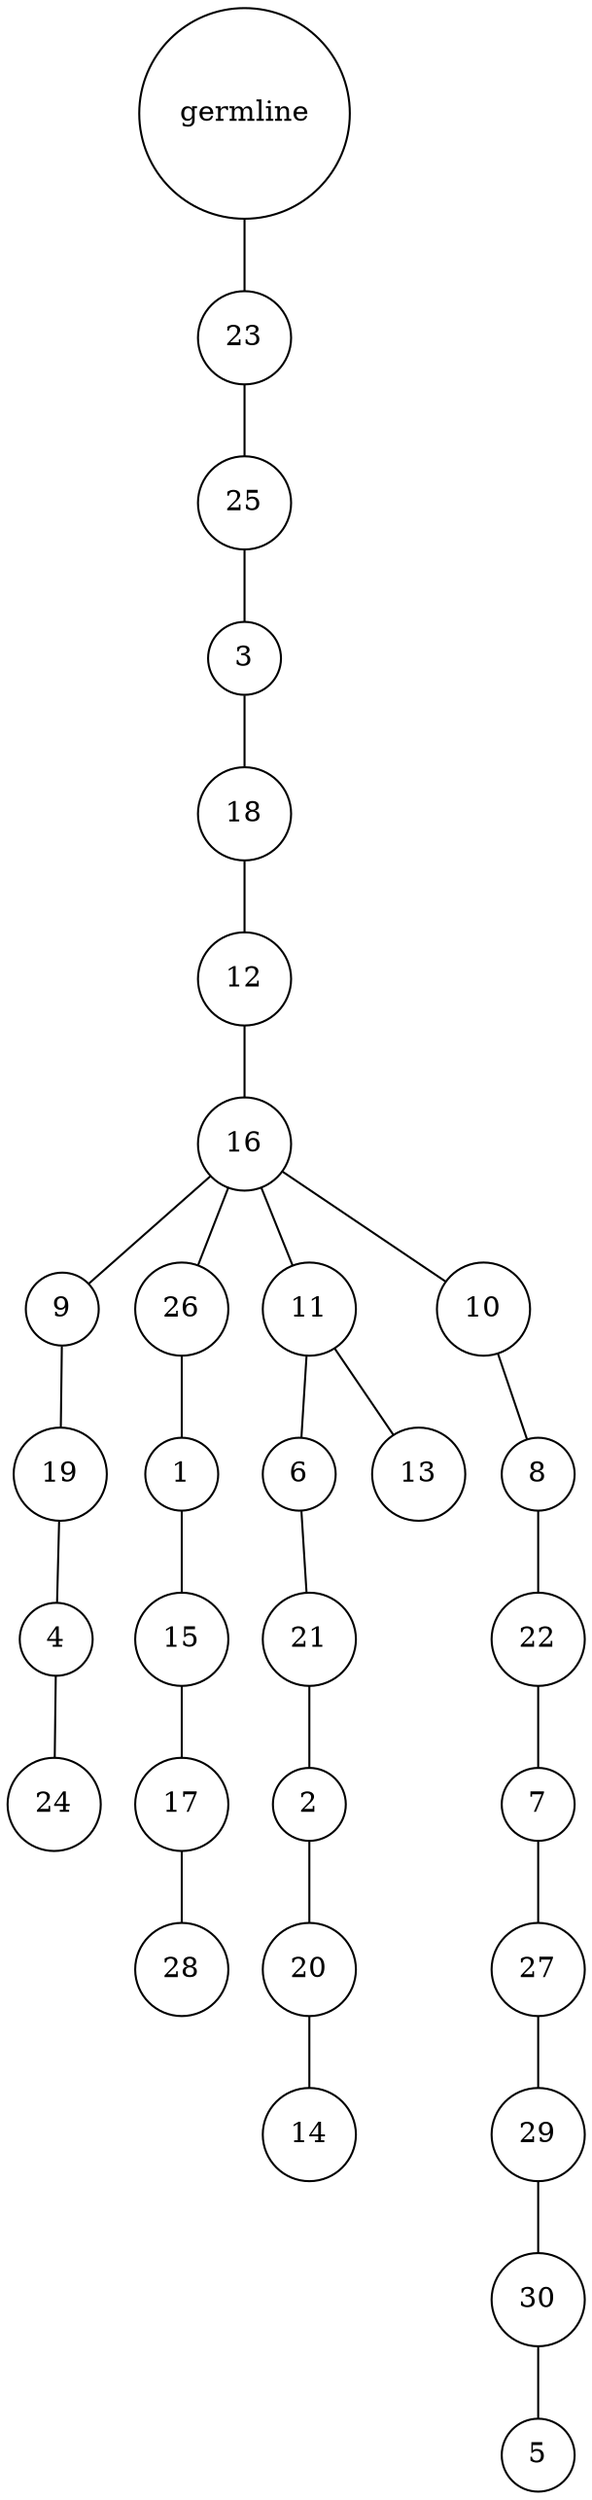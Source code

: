 graph {
	rankdir=UD;
	splines=line;
	node [shape=circle]
	"0x7fcc47af5400" [label="germline"];
	"0x7fcc47af5430" [label="23"];
	"0x7fcc47af5400" -- "0x7fcc47af5430" ;
	"0x7fcc47af5460" [label="25"];
	"0x7fcc47af5430" -- "0x7fcc47af5460" ;
	"0x7fcc47af5490" [label="3"];
	"0x7fcc47af5460" -- "0x7fcc47af5490" ;
	"0x7fcc47af54c0" [label="18"];
	"0x7fcc47af5490" -- "0x7fcc47af54c0" ;
	"0x7fcc47af54f0" [label="12"];
	"0x7fcc47af54c0" -- "0x7fcc47af54f0" ;
	"0x7fcc47af5520" [label="16"];
	"0x7fcc47af54f0" -- "0x7fcc47af5520" ;
	"0x7fcc47af5550" [label="9"];
	"0x7fcc47af5520" -- "0x7fcc47af5550" ;
	"0x7fcc47af5580" [label="19"];
	"0x7fcc47af5550" -- "0x7fcc47af5580" ;
	"0x7fcc47af55b0" [label="4"];
	"0x7fcc47af5580" -- "0x7fcc47af55b0" ;
	"0x7fcc47af55e0" [label="24"];
	"0x7fcc47af55b0" -- "0x7fcc47af55e0" ;
	"0x7fcc47af5610" [label="26"];
	"0x7fcc47af5520" -- "0x7fcc47af5610" ;
	"0x7fcc47af5640" [label="1"];
	"0x7fcc47af5610" -- "0x7fcc47af5640" ;
	"0x7fcc47af5670" [label="15"];
	"0x7fcc47af5640" -- "0x7fcc47af5670" ;
	"0x7fcc47af56a0" [label="17"];
	"0x7fcc47af5670" -- "0x7fcc47af56a0" ;
	"0x7fcc47af56d0" [label="28"];
	"0x7fcc47af56a0" -- "0x7fcc47af56d0" ;
	"0x7fcc47af5700" [label="11"];
	"0x7fcc47af5520" -- "0x7fcc47af5700" ;
	"0x7fcc47af5730" [label="6"];
	"0x7fcc47af5700" -- "0x7fcc47af5730" ;
	"0x7fcc47af5760" [label="21"];
	"0x7fcc47af5730" -- "0x7fcc47af5760" ;
	"0x7fcc47af5790" [label="2"];
	"0x7fcc47af5760" -- "0x7fcc47af5790" ;
	"0x7fcc47af57c0" [label="20"];
	"0x7fcc47af5790" -- "0x7fcc47af57c0" ;
	"0x7fcc47af57f0" [label="14"];
	"0x7fcc47af57c0" -- "0x7fcc47af57f0" ;
	"0x7fcc47af5820" [label="13"];
	"0x7fcc47af5700" -- "0x7fcc47af5820" ;
	"0x7fcc47af5850" [label="10"];
	"0x7fcc47af5520" -- "0x7fcc47af5850" ;
	"0x7fcc47af5880" [label="8"];
	"0x7fcc47af5850" -- "0x7fcc47af5880" ;
	"0x7fcc47af58b0" [label="22"];
	"0x7fcc47af5880" -- "0x7fcc47af58b0" ;
	"0x7fcc47af58e0" [label="7"];
	"0x7fcc47af58b0" -- "0x7fcc47af58e0" ;
	"0x7fcc47af5910" [label="27"];
	"0x7fcc47af58e0" -- "0x7fcc47af5910" ;
	"0x7fcc47af5940" [label="29"];
	"0x7fcc47af5910" -- "0x7fcc47af5940" ;
	"0x7fcc47af5970" [label="30"];
	"0x7fcc47af5940" -- "0x7fcc47af5970" ;
	"0x7fcc47af59a0" [label="5"];
	"0x7fcc47af5970" -- "0x7fcc47af59a0" ;
}

